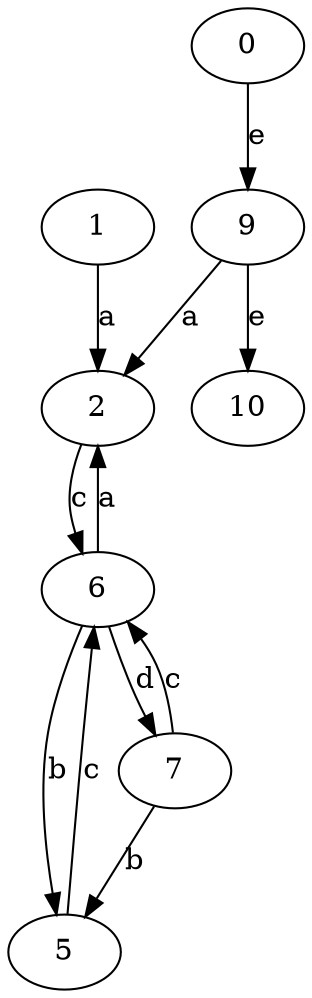 strict digraph  {
1;
2;
0;
5;
6;
7;
9;
10;
1 -> 2  [label=a];
2 -> 6  [label=c];
0 -> 9  [label=e];
5 -> 6  [label=c];
6 -> 2  [label=a];
6 -> 5  [label=b];
6 -> 7  [label=d];
7 -> 5  [label=b];
7 -> 6  [label=c];
9 -> 2  [label=a];
9 -> 10  [label=e];
}
